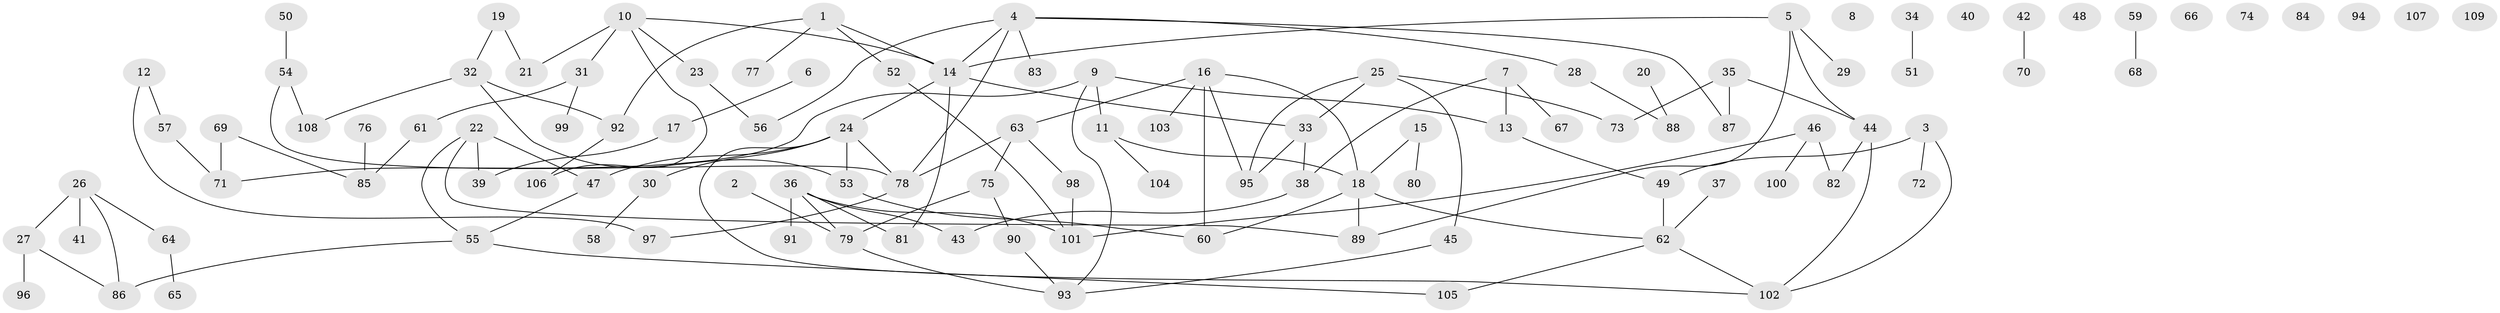 // coarse degree distribution, {1: 0.3148148148148148, 0: 0.2037037037037037, 5: 0.07407407407407407, 3: 0.09259259259259259, 4: 0.037037037037037035, 2: 0.16666666666666666, 8: 0.037037037037037035, 6: 0.037037037037037035, 7: 0.037037037037037035}
// Generated by graph-tools (version 1.1) at 2025/02/03/05/25 17:02:34]
// undirected, 109 vertices, 128 edges
graph export_dot {
graph [start="1"]
  node [color=gray90,style=filled];
  1;
  2;
  3;
  4;
  5;
  6;
  7;
  8;
  9;
  10;
  11;
  12;
  13;
  14;
  15;
  16;
  17;
  18;
  19;
  20;
  21;
  22;
  23;
  24;
  25;
  26;
  27;
  28;
  29;
  30;
  31;
  32;
  33;
  34;
  35;
  36;
  37;
  38;
  39;
  40;
  41;
  42;
  43;
  44;
  45;
  46;
  47;
  48;
  49;
  50;
  51;
  52;
  53;
  54;
  55;
  56;
  57;
  58;
  59;
  60;
  61;
  62;
  63;
  64;
  65;
  66;
  67;
  68;
  69;
  70;
  71;
  72;
  73;
  74;
  75;
  76;
  77;
  78;
  79;
  80;
  81;
  82;
  83;
  84;
  85;
  86;
  87;
  88;
  89;
  90;
  91;
  92;
  93;
  94;
  95;
  96;
  97;
  98;
  99;
  100;
  101;
  102;
  103;
  104;
  105;
  106;
  107;
  108;
  109;
  1 -- 14;
  1 -- 52;
  1 -- 77;
  1 -- 92;
  2 -- 79;
  3 -- 49;
  3 -- 72;
  3 -- 102;
  4 -- 14;
  4 -- 28;
  4 -- 56;
  4 -- 78;
  4 -- 83;
  4 -- 87;
  5 -- 14;
  5 -- 29;
  5 -- 44;
  5 -- 89;
  6 -- 17;
  7 -- 13;
  7 -- 38;
  7 -- 67;
  9 -- 11;
  9 -- 13;
  9 -- 71;
  9 -- 93;
  10 -- 14;
  10 -- 21;
  10 -- 23;
  10 -- 31;
  10 -- 106;
  11 -- 18;
  11 -- 104;
  12 -- 57;
  12 -- 97;
  13 -- 49;
  14 -- 24;
  14 -- 33;
  14 -- 81;
  15 -- 18;
  15 -- 80;
  16 -- 18;
  16 -- 60;
  16 -- 63;
  16 -- 95;
  16 -- 103;
  17 -- 39;
  18 -- 60;
  18 -- 62;
  18 -- 89;
  19 -- 21;
  19 -- 32;
  20 -- 88;
  22 -- 39;
  22 -- 47;
  22 -- 55;
  22 -- 89;
  23 -- 56;
  24 -- 30;
  24 -- 47;
  24 -- 53;
  24 -- 78;
  24 -- 102;
  25 -- 33;
  25 -- 45;
  25 -- 73;
  25 -- 95;
  26 -- 27;
  26 -- 41;
  26 -- 64;
  26 -- 86;
  27 -- 86;
  27 -- 96;
  28 -- 88;
  30 -- 58;
  31 -- 61;
  31 -- 99;
  32 -- 53;
  32 -- 92;
  32 -- 108;
  33 -- 38;
  33 -- 95;
  34 -- 51;
  35 -- 44;
  35 -- 73;
  35 -- 87;
  36 -- 43;
  36 -- 79;
  36 -- 81;
  36 -- 91;
  36 -- 101;
  37 -- 62;
  38 -- 43;
  42 -- 70;
  44 -- 82;
  44 -- 102;
  45 -- 93;
  46 -- 82;
  46 -- 100;
  46 -- 101;
  47 -- 55;
  49 -- 62;
  50 -- 54;
  52 -- 101;
  53 -- 60;
  54 -- 78;
  54 -- 108;
  55 -- 86;
  55 -- 105;
  57 -- 71;
  59 -- 68;
  61 -- 85;
  62 -- 102;
  62 -- 105;
  63 -- 75;
  63 -- 78;
  63 -- 98;
  64 -- 65;
  69 -- 71;
  69 -- 85;
  75 -- 79;
  75 -- 90;
  76 -- 85;
  78 -- 97;
  79 -- 93;
  90 -- 93;
  92 -- 106;
  98 -- 101;
}
